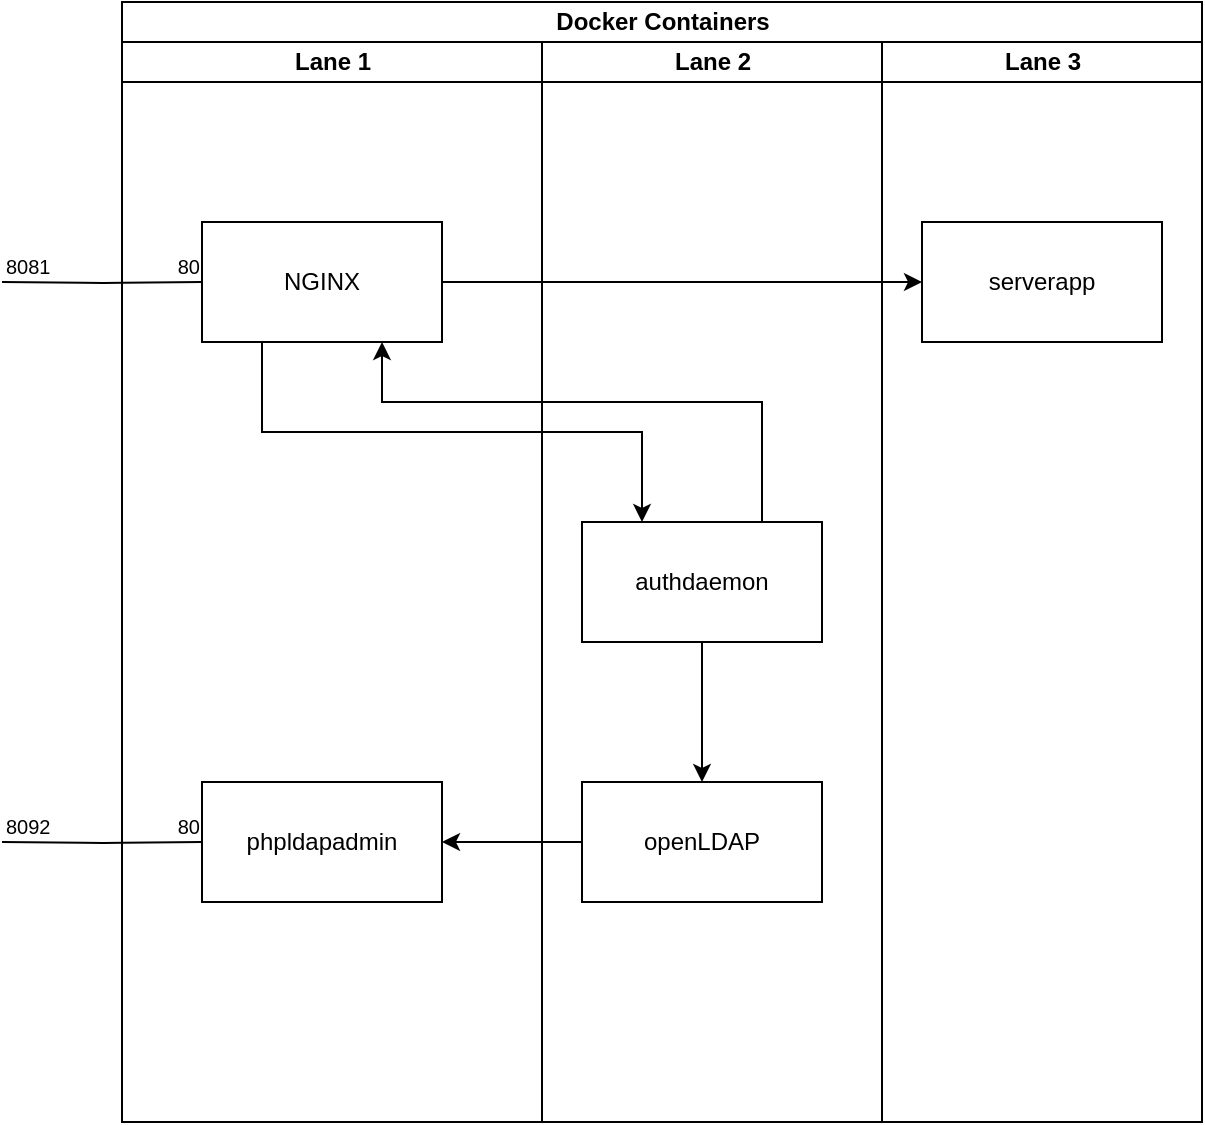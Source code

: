<mxfile version="10.6.6" type="device"><diagram id="fyRGICw3zOqZR1zjwiAp" name="Page-1"><mxGraphModel dx="898" dy="662" grid="1" gridSize="10" guides="1" tooltips="1" connect="1" arrows="1" fold="1" page="1" pageScale="1" pageWidth="827" pageHeight="1169" math="0" shadow="0"><root><mxCell id="0"/><mxCell id="1" parent="0"/><mxCell id="PS7mESJ-UiPbZuIuralc-6" style="edgeStyle=orthogonalEdgeStyle;rounded=0;orthogonalLoop=1;jettySize=auto;html=1;exitX=0.25;exitY=1;exitDx=0;exitDy=0;entryX=0.25;entryY=0;entryDx=0;entryDy=0;" edge="1" parent="1" source="PS7mESJ-UiPbZuIuralc-1" target="PS7mESJ-UiPbZuIuralc-5"><mxGeometry relative="1" as="geometry"/></mxCell><mxCell id="PS7mESJ-UiPbZuIuralc-8" style="edgeStyle=orthogonalEdgeStyle;rounded=0;orthogonalLoop=1;jettySize=auto;html=1;exitX=1;exitY=0.5;exitDx=0;exitDy=0;entryX=0;entryY=0.5;entryDx=0;entryDy=0;" edge="1" parent="1" source="PS7mESJ-UiPbZuIuralc-1" target="PS7mESJ-UiPbZuIuralc-4"><mxGeometry relative="1" as="geometry"/></mxCell><mxCell id="PS7mESJ-UiPbZuIuralc-1" value="NGINX" style="rounded=0;whiteSpace=wrap;html=1;" vertex="1" parent="1"><mxGeometry x="190" y="140" width="120" height="60" as="geometry"/></mxCell><mxCell id="PS7mESJ-UiPbZuIuralc-2" value="phpldapadmin&lt;br&gt;" style="rounded=0;whiteSpace=wrap;html=1;" vertex="1" parent="1"><mxGeometry x="190" y="420" width="120" height="60" as="geometry"/></mxCell><mxCell id="PS7mESJ-UiPbZuIuralc-10" style="edgeStyle=orthogonalEdgeStyle;rounded=0;orthogonalLoop=1;jettySize=auto;html=1;exitX=0;exitY=0.5;exitDx=0;exitDy=0;entryX=1;entryY=0.5;entryDx=0;entryDy=0;" edge="1" parent="1" source="PS7mESJ-UiPbZuIuralc-3" target="PS7mESJ-UiPbZuIuralc-2"><mxGeometry relative="1" as="geometry"/></mxCell><mxCell id="PS7mESJ-UiPbZuIuralc-3" value="openLDAP" style="rounded=0;whiteSpace=wrap;html=1;" vertex="1" parent="1"><mxGeometry x="380" y="420" width="120" height="60" as="geometry"/></mxCell><mxCell id="PS7mESJ-UiPbZuIuralc-4" value="serverapp&lt;br&gt;" style="rounded=0;whiteSpace=wrap;html=1;" vertex="1" parent="1"><mxGeometry x="550" y="140" width="120" height="60" as="geometry"/></mxCell><mxCell id="PS7mESJ-UiPbZuIuralc-7" style="edgeStyle=orthogonalEdgeStyle;rounded=0;orthogonalLoop=1;jettySize=auto;html=1;exitX=0.75;exitY=0;exitDx=0;exitDy=0;entryX=0.75;entryY=1;entryDx=0;entryDy=0;" edge="1" parent="1" source="PS7mESJ-UiPbZuIuralc-5" target="PS7mESJ-UiPbZuIuralc-1"><mxGeometry relative="1" as="geometry"><Array as="points"><mxPoint x="400" y="230"/><mxPoint x="250" y="230"/></Array></mxGeometry></mxCell><mxCell id="PS7mESJ-UiPbZuIuralc-9" style="edgeStyle=orthogonalEdgeStyle;rounded=0;orthogonalLoop=1;jettySize=auto;html=1;exitX=0.5;exitY=1;exitDx=0;exitDy=0;entryX=0.5;entryY=0;entryDx=0;entryDy=0;" edge="1" parent="1" source="PS7mESJ-UiPbZuIuralc-5" target="PS7mESJ-UiPbZuIuralc-3"><mxGeometry relative="1" as="geometry"/></mxCell><mxCell id="PS7mESJ-UiPbZuIuralc-5" value="authdaemon&lt;br&gt;" style="rounded=0;whiteSpace=wrap;html=1;" vertex="1" parent="1"><mxGeometry x="380" y="290" width="120" height="60" as="geometry"/></mxCell><mxCell id="PS7mESJ-UiPbZuIuralc-15" value="Docker Containers" style="swimlane;html=1;childLayout=stackLayout;resizeParent=1;resizeParentMax=0;startSize=20;" vertex="1" parent="1"><mxGeometry x="150" y="30" width="540" height="560" as="geometry"/></mxCell><mxCell id="PS7mESJ-UiPbZuIuralc-16" value="Lane 1" style="swimlane;html=1;startSize=20;" vertex="1" parent="PS7mESJ-UiPbZuIuralc-15"><mxGeometry y="20" width="210" height="540" as="geometry"/></mxCell><mxCell id="PS7mESJ-UiPbZuIuralc-17" value="Lane 2" style="swimlane;html=1;startSize=20;" vertex="1" parent="PS7mESJ-UiPbZuIuralc-15"><mxGeometry x="210" y="20" width="170" height="540" as="geometry"/></mxCell><mxCell id="PS7mESJ-UiPbZuIuralc-18" value="Lane 3" style="swimlane;html=1;startSize=20;" vertex="1" parent="PS7mESJ-UiPbZuIuralc-15"><mxGeometry x="380" y="20" width="160" height="540" as="geometry"/></mxCell><mxCell id="PS7mESJ-UiPbZuIuralc-19" value="" style="endArrow=none;html=1;edgeStyle=orthogonalEdgeStyle;entryX=0;entryY=0.5;entryDx=0;entryDy=0;" edge="1" parent="1" target="PS7mESJ-UiPbZuIuralc-1"><mxGeometry relative="1" as="geometry"><mxPoint x="90" y="170" as="sourcePoint"/><mxPoint x="140" y="220" as="targetPoint"/></mxGeometry></mxCell><mxCell id="PS7mESJ-UiPbZuIuralc-20" value="8081" style="resizable=0;html=1;align=left;verticalAlign=bottom;labelBackgroundColor=#ffffff;fontSize=10;" connectable="0" vertex="1" parent="PS7mESJ-UiPbZuIuralc-19"><mxGeometry x="-1" relative="1" as="geometry"/></mxCell><mxCell id="PS7mESJ-UiPbZuIuralc-21" value="80&lt;br&gt;" style="resizable=0;html=1;align=right;verticalAlign=bottom;labelBackgroundColor=#ffffff;fontSize=10;" connectable="0" vertex="1" parent="PS7mESJ-UiPbZuIuralc-19"><mxGeometry x="1" relative="1" as="geometry"/></mxCell><mxCell id="PS7mESJ-UiPbZuIuralc-22" value="" style="endArrow=none;html=1;edgeStyle=orthogonalEdgeStyle;entryX=0;entryY=0.5;entryDx=0;entryDy=0;" edge="1" parent="1" target="PS7mESJ-UiPbZuIuralc-2"><mxGeometry relative="1" as="geometry"><mxPoint x="90" y="450" as="sourcePoint"/><mxPoint x="200" y="180" as="targetPoint"/></mxGeometry></mxCell><mxCell id="PS7mESJ-UiPbZuIuralc-23" value="8092&lt;br&gt;" style="resizable=0;html=1;align=left;verticalAlign=bottom;labelBackgroundColor=#ffffff;fontSize=10;" connectable="0" vertex="1" parent="PS7mESJ-UiPbZuIuralc-22"><mxGeometry x="-1" relative="1" as="geometry"/></mxCell><mxCell id="PS7mESJ-UiPbZuIuralc-24" value="80&lt;br&gt;" style="resizable=0;html=1;align=right;verticalAlign=bottom;labelBackgroundColor=#ffffff;fontSize=10;" connectable="0" vertex="1" parent="PS7mESJ-UiPbZuIuralc-22"><mxGeometry x="1" relative="1" as="geometry"/></mxCell></root></mxGraphModel></diagram></mxfile>